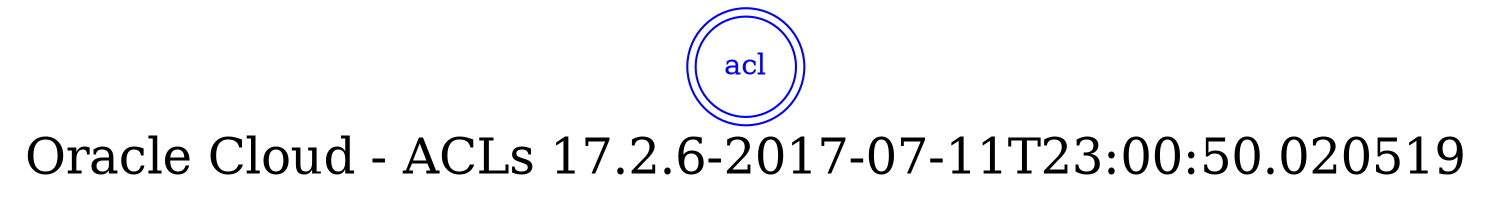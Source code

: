 digraph LexiconGraph {
graph[label="Oracle Cloud - ACLs 17.2.6-2017-07-11T23:00:50.020519", fontsize=24]
splines=true
"acl" [color=blue, fontcolor=blue, shape=doublecircle]
}
